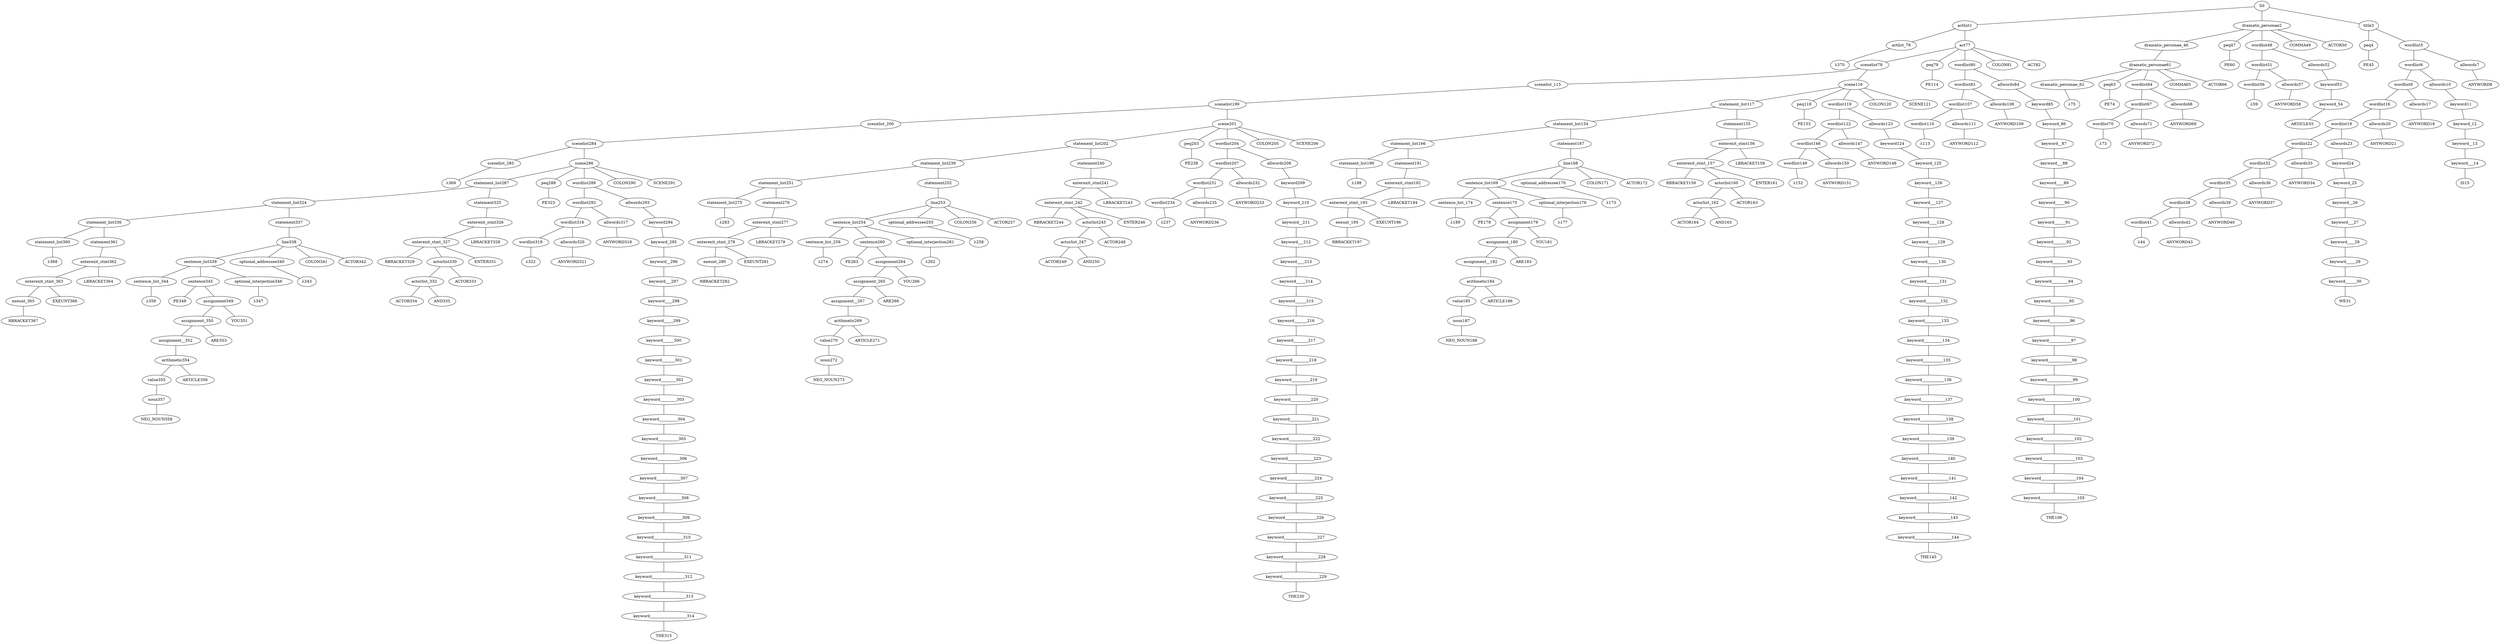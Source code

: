 strict graph {
	S0 -- actlist1
	S0 -- dramatis_personae2
	S0 -- title3

	title3 -- peq4
	title3 -- wordlist5

	wordlist5 -- wordlist6
	wordlist5 -- allwords7

	allwords7 -- ANYWORD8


	wordlist6 -- wordlist9
	wordlist6 -- allwords10

	allwords10 -- keyword11

	keyword11 -- keyword_12

	keyword_12 -- keyword__13

	keyword__13 -- keyword___14

	keyword___14 -- IS15


	wordlist9 -- wordlist16
	wordlist9 -- allwords17

	allwords17 -- ANYWORD18


	wordlist16 -- wordlist19
	wordlist16 -- allwords20

	allwords20 -- ANYWORD21


	wordlist19 -- wordlist22
	wordlist19 -- allwords23

	allwords23 -- keyword24

	keyword24 -- keyword_25

	keyword_25 -- keyword__26

	keyword__26 -- keyword___27

	keyword___27 -- keyword____28

	keyword____28 -- keyword_____29

	keyword_____29 -- keyword______30

	keyword______30 -- WE31


	wordlist22 -- wordlist32
	wordlist22 -- allwords33

	allwords33 -- ANYWORD34


	wordlist32 -- wordlist35
	wordlist32 -- allwords36

	allwords36 -- ANYWORD37


	wordlist35 -- wordlist38
	wordlist35 -- allwords39

	allwords39 -- ANYWORD40


	wordlist38 -- wordlist41
	wordlist38 -- allwords42

	allwords42 -- ANYWORD43


	wordlist41 -- λ44

	peq4 -- PE45


	dramatis_personae2 -- dramatis_personae_46
	dramatis_personae2 -- peq47
	dramatis_personae2 -- wordlist48
	dramatis_personae2 -- COMMA49
	dramatis_personae2 -- ACTOR50



	wordlist48 -- wordlist51
	wordlist48 -- allwords52

	allwords52 -- keyword53

	keyword53 -- keyword_54

	keyword_54 -- ARTICLE55


	wordlist51 -- wordlist56
	wordlist51 -- allwords57

	allwords57 -- ANYWORD58


	wordlist56 -- λ59

	peq47 -- PE60


	dramatis_personae_46 -- dramatis_personae61

	dramatis_personae61 -- dramatis_personae_62
	dramatis_personae61 -- peq63
	dramatis_personae61 -- wordlist64
	dramatis_personae61 -- COMMA65
	dramatis_personae61 -- ACTOR66



	wordlist64 -- wordlist67
	wordlist64 -- allwords68

	allwords68 -- ANYWORD69


	wordlist67 -- wordlist70
	wordlist67 -- allwords71

	allwords71 -- ANYWORD72


	wordlist70 -- λ73

	peq63 -- PE74


	dramatis_personae_62 -- λ75

	actlist1 -- actlist_76
	actlist1 -- act77

	act77 -- scenelist78
	act77 -- peq79
	act77 -- wordlist80
	act77 -- COLON81
	act77 -- ACT82



	wordlist80 -- wordlist83
	wordlist80 -- allwords84

	allwords84 -- keyword85

	keyword85 -- keyword_86

	keyword_86 -- keyword__87

	keyword__87 -- keyword___88

	keyword___88 -- keyword____89

	keyword____89 -- keyword_____90

	keyword_____90 -- keyword______91

	keyword______91 -- keyword_______92

	keyword_______92 -- keyword________93

	keyword________93 -- keyword_________94

	keyword_________94 -- keyword__________95

	keyword__________95 -- keyword___________96

	keyword___________96 -- keyword____________97

	keyword____________97 -- keyword_____________98

	keyword_____________98 -- keyword______________99

	keyword______________99 -- keyword_______________100

	keyword_______________100 -- keyword________________101

	keyword________________101 -- keyword_________________102

	keyword_________________102 -- keyword__________________103

	keyword__________________103 -- keyword___________________104

	keyword___________________104 -- keyword____________________105

	keyword____________________105 -- THE106


	wordlist83 -- wordlist107
	wordlist83 -- allwords108

	allwords108 -- ANYWORD109


	wordlist107 -- wordlist110
	wordlist107 -- allwords111

	allwords111 -- ANYWORD112


	wordlist110 -- λ113

	peq79 -- PE114


	scenelist78 -- scenelist_115
	scenelist78 -- scene116

	scene116 -- statement_list117
	scene116 -- peq118
	scene116 -- wordlist119
	scene116 -- COLON120
	scene116 -- SCENE121



	wordlist119 -- wordlist122
	wordlist119 -- allwords123

	allwords123 -- keyword124

	keyword124 -- keyword_125

	keyword_125 -- keyword__126

	keyword__126 -- keyword___127

	keyword___127 -- keyword____128

	keyword____128 -- keyword_____129

	keyword_____129 -- keyword______130

	keyword______130 -- keyword_______131

	keyword_______131 -- keyword________132

	keyword________132 -- keyword_________133

	keyword_________133 -- keyword__________134

	keyword__________134 -- keyword___________135

	keyword___________135 -- keyword____________136

	keyword____________136 -- keyword_____________137

	keyword_____________137 -- keyword______________138

	keyword______________138 -- keyword_______________139

	keyword_______________139 -- keyword________________140

	keyword________________140 -- keyword_________________141

	keyword_________________141 -- keyword__________________142

	keyword__________________142 -- keyword___________________143

	keyword___________________143 -- keyword____________________144

	keyword____________________144 -- THE145


	wordlist122 -- wordlist146
	wordlist122 -- allwords147

	allwords147 -- ANYWORD148


	wordlist146 -- wordlist149
	wordlist146 -- allwords150

	allwords150 -- ANYWORD151


	wordlist149 -- λ152

	peq118 -- PE153


	statement_list117 -- statement_list154
	statement_list117 -- statement155

	statement155 -- enterexit_stmt156

	enterexit_stmt156 -- enterexit_stmt_157
	enterexit_stmt156 -- LBRACKET158


	enterexit_stmt_157 -- RBRACKET159
	enterexit_stmt_157 -- actorlist160
	enterexit_stmt_157 -- ENTER161


	actorlist160 -- actorlist_162
	actorlist160 -- ACTOR163


	actorlist_162 -- ACTOR164
	actorlist_162 -- AND165




	statement_list154 -- statement_list166
	statement_list154 -- statement167

	statement167 -- line168

	line168 -- sentence_list169
	line168 -- optional_addressee170
	line168 -- COLON171
	line168 -- ACTOR172



	optional_addressee170 -- λ173

	sentence_list169 -- sentence_list_174
	sentence_list169 -- sentence175
	sentence_list169 -- optional_interjection176

	optional_interjection176 -- λ177

	sentence175 -- PE178
	sentence175 -- assignment179

	assignment179 -- assignment_180
	assignment179 -- YOU181


	assignment_180 -- assignment__182
	assignment_180 -- ARE183


	assignment__182 -- arithmetic184

	arithmetic184 -- value185
	arithmetic184 -- ARTICLE186


	value185 -- noun187

	noun187 -- NEG_NOUN188



	sentence_list_174 -- λ189

	statement_list166 -- statement_list190
	statement_list166 -- statement191

	statement191 -- enterexit_stmt192

	enterexit_stmt192 -- enterexit_stmt_193
	enterexit_stmt192 -- LBRACKET194


	enterexit_stmt_193 -- exeunt_195
	enterexit_stmt_193 -- EXEUNT196


	exeunt_195 -- RBRACKET197


	statement_list190 -- λ198

	scenelist_115 -- scenelist199

	scenelist199 -- scenelist_200
	scenelist199 -- scene201

	scene201 -- statement_list202
	scene201 -- peq203
	scene201 -- wordlist204
	scene201 -- COLON205
	scene201 -- SCENE206



	wordlist204 -- wordlist207
	wordlist204 -- allwords208

	allwords208 -- keyword209

	keyword209 -- keyword_210

	keyword_210 -- keyword__211

	keyword__211 -- keyword___212

	keyword___212 -- keyword____213

	keyword____213 -- keyword_____214

	keyword_____214 -- keyword______215

	keyword______215 -- keyword_______216

	keyword_______216 -- keyword________217

	keyword________217 -- keyword_________218

	keyword_________218 -- keyword__________219

	keyword__________219 -- keyword___________220

	keyword___________220 -- keyword____________221

	keyword____________221 -- keyword_____________222

	keyword_____________222 -- keyword______________223

	keyword______________223 -- keyword_______________224

	keyword_______________224 -- keyword________________225

	keyword________________225 -- keyword_________________226

	keyword_________________226 -- keyword__________________227

	keyword__________________227 -- keyword___________________228

	keyword___________________228 -- keyword____________________229

	keyword____________________229 -- THE230


	wordlist207 -- wordlist231
	wordlist207 -- allwords232

	allwords232 -- ANYWORD233


	wordlist231 -- wordlist234
	wordlist231 -- allwords235

	allwords235 -- ANYWORD236


	wordlist234 -- λ237

	peq203 -- PE238


	statement_list202 -- statement_list239
	statement_list202 -- statement240

	statement240 -- enterexit_stmt241

	enterexit_stmt241 -- enterexit_stmt_242
	enterexit_stmt241 -- LBRACKET243


	enterexit_stmt_242 -- RBRACKET244
	enterexit_stmt_242 -- actorlist245
	enterexit_stmt_242 -- ENTER246


	actorlist245 -- actorlist_247
	actorlist245 -- ACTOR248


	actorlist_247 -- ACTOR249
	actorlist_247 -- AND250




	statement_list239 -- statement_list251
	statement_list239 -- statement252

	statement252 -- line253

	line253 -- sentence_list254
	line253 -- optional_addressee255
	line253 -- COLON256
	line253 -- ACTOR257



	optional_addressee255 -- λ258

	sentence_list254 -- sentence_list_259
	sentence_list254 -- sentence260
	sentence_list254 -- optional_interjection261

	optional_interjection261 -- λ262

	sentence260 -- PE263
	sentence260 -- assignment264

	assignment264 -- assignment_265
	assignment264 -- YOU266


	assignment_265 -- assignment__267
	assignment_265 -- ARE268


	assignment__267 -- arithmetic269

	arithmetic269 -- value270
	arithmetic269 -- ARTICLE271


	value270 -- noun272

	noun272 -- NEG_NOUN273



	sentence_list_259 -- λ274

	statement_list251 -- statement_list275
	statement_list251 -- statement276

	statement276 -- enterexit_stmt277

	enterexit_stmt277 -- enterexit_stmt_278
	enterexit_stmt277 -- LBRACKET279


	enterexit_stmt_278 -- exeunt_280
	enterexit_stmt_278 -- EXEUNT281


	exeunt_280 -- RBRACKET282


	statement_list275 -- λ283

	scenelist_200 -- scenelist284

	scenelist284 -- scenelist_285
	scenelist284 -- scene286

	scene286 -- statement_list287
	scene286 -- peq288
	scene286 -- wordlist289
	scene286 -- COLON290
	scene286 -- SCENE291



	wordlist289 -- wordlist292
	wordlist289 -- allwords293

	allwords293 -- keyword294

	keyword294 -- keyword_295

	keyword_295 -- keyword__296

	keyword__296 -- keyword___297

	keyword___297 -- keyword____298

	keyword____298 -- keyword_____299

	keyword_____299 -- keyword______300

	keyword______300 -- keyword_______301

	keyword_______301 -- keyword________302

	keyword________302 -- keyword_________303

	keyword_________303 -- keyword__________304

	keyword__________304 -- keyword___________305

	keyword___________305 -- keyword____________306

	keyword____________306 -- keyword_____________307

	keyword_____________307 -- keyword______________308

	keyword______________308 -- keyword_______________309

	keyword_______________309 -- keyword________________310

	keyword________________310 -- keyword_________________311

	keyword_________________311 -- keyword__________________312

	keyword__________________312 -- keyword___________________313

	keyword___________________313 -- keyword____________________314

	keyword____________________314 -- THE315


	wordlist292 -- wordlist316
	wordlist292 -- allwords317

	allwords317 -- ANYWORD318


	wordlist316 -- wordlist319
	wordlist316 -- allwords320

	allwords320 -- ANYWORD321


	wordlist319 -- λ322

	peq288 -- PE323


	statement_list287 -- statement_list324
	statement_list287 -- statement325

	statement325 -- enterexit_stmt326

	enterexit_stmt326 -- enterexit_stmt_327
	enterexit_stmt326 -- LBRACKET328


	enterexit_stmt_327 -- RBRACKET329
	enterexit_stmt_327 -- actorlist330
	enterexit_stmt_327 -- ENTER331


	actorlist330 -- actorlist_332
	actorlist330 -- ACTOR333


	actorlist_332 -- ACTOR334
	actorlist_332 -- AND335




	statement_list324 -- statement_list336
	statement_list324 -- statement337

	statement337 -- line338

	line338 -- sentence_list339
	line338 -- optional_addressee340
	line338 -- COLON341
	line338 -- ACTOR342



	optional_addressee340 -- λ343

	sentence_list339 -- sentence_list_344
	sentence_list339 -- sentence345
	sentence_list339 -- optional_interjection346

	optional_interjection346 -- λ347

	sentence345 -- PE348
	sentence345 -- assignment349

	assignment349 -- assignment_350
	assignment349 -- YOU351


	assignment_350 -- assignment__352
	assignment_350 -- ARE353


	assignment__352 -- arithmetic354

	arithmetic354 -- value355
	arithmetic354 -- ARTICLE356


	value355 -- noun357

	noun357 -- NEG_NOUN358



	sentence_list_344 -- λ359

	statement_list336 -- statement_list360
	statement_list336 -- statement361

	statement361 -- enterexit_stmt362

	enterexit_stmt362 -- enterexit_stmt_363
	enterexit_stmt362 -- LBRACKET364


	enterexit_stmt_363 -- exeunt_365
	enterexit_stmt_363 -- EXEUNT366


	exeunt_365 -- RBRACKET367


	statement_list360 -- λ368

	scenelist_285 -- λ369

	actlist_76 -- λ370


}